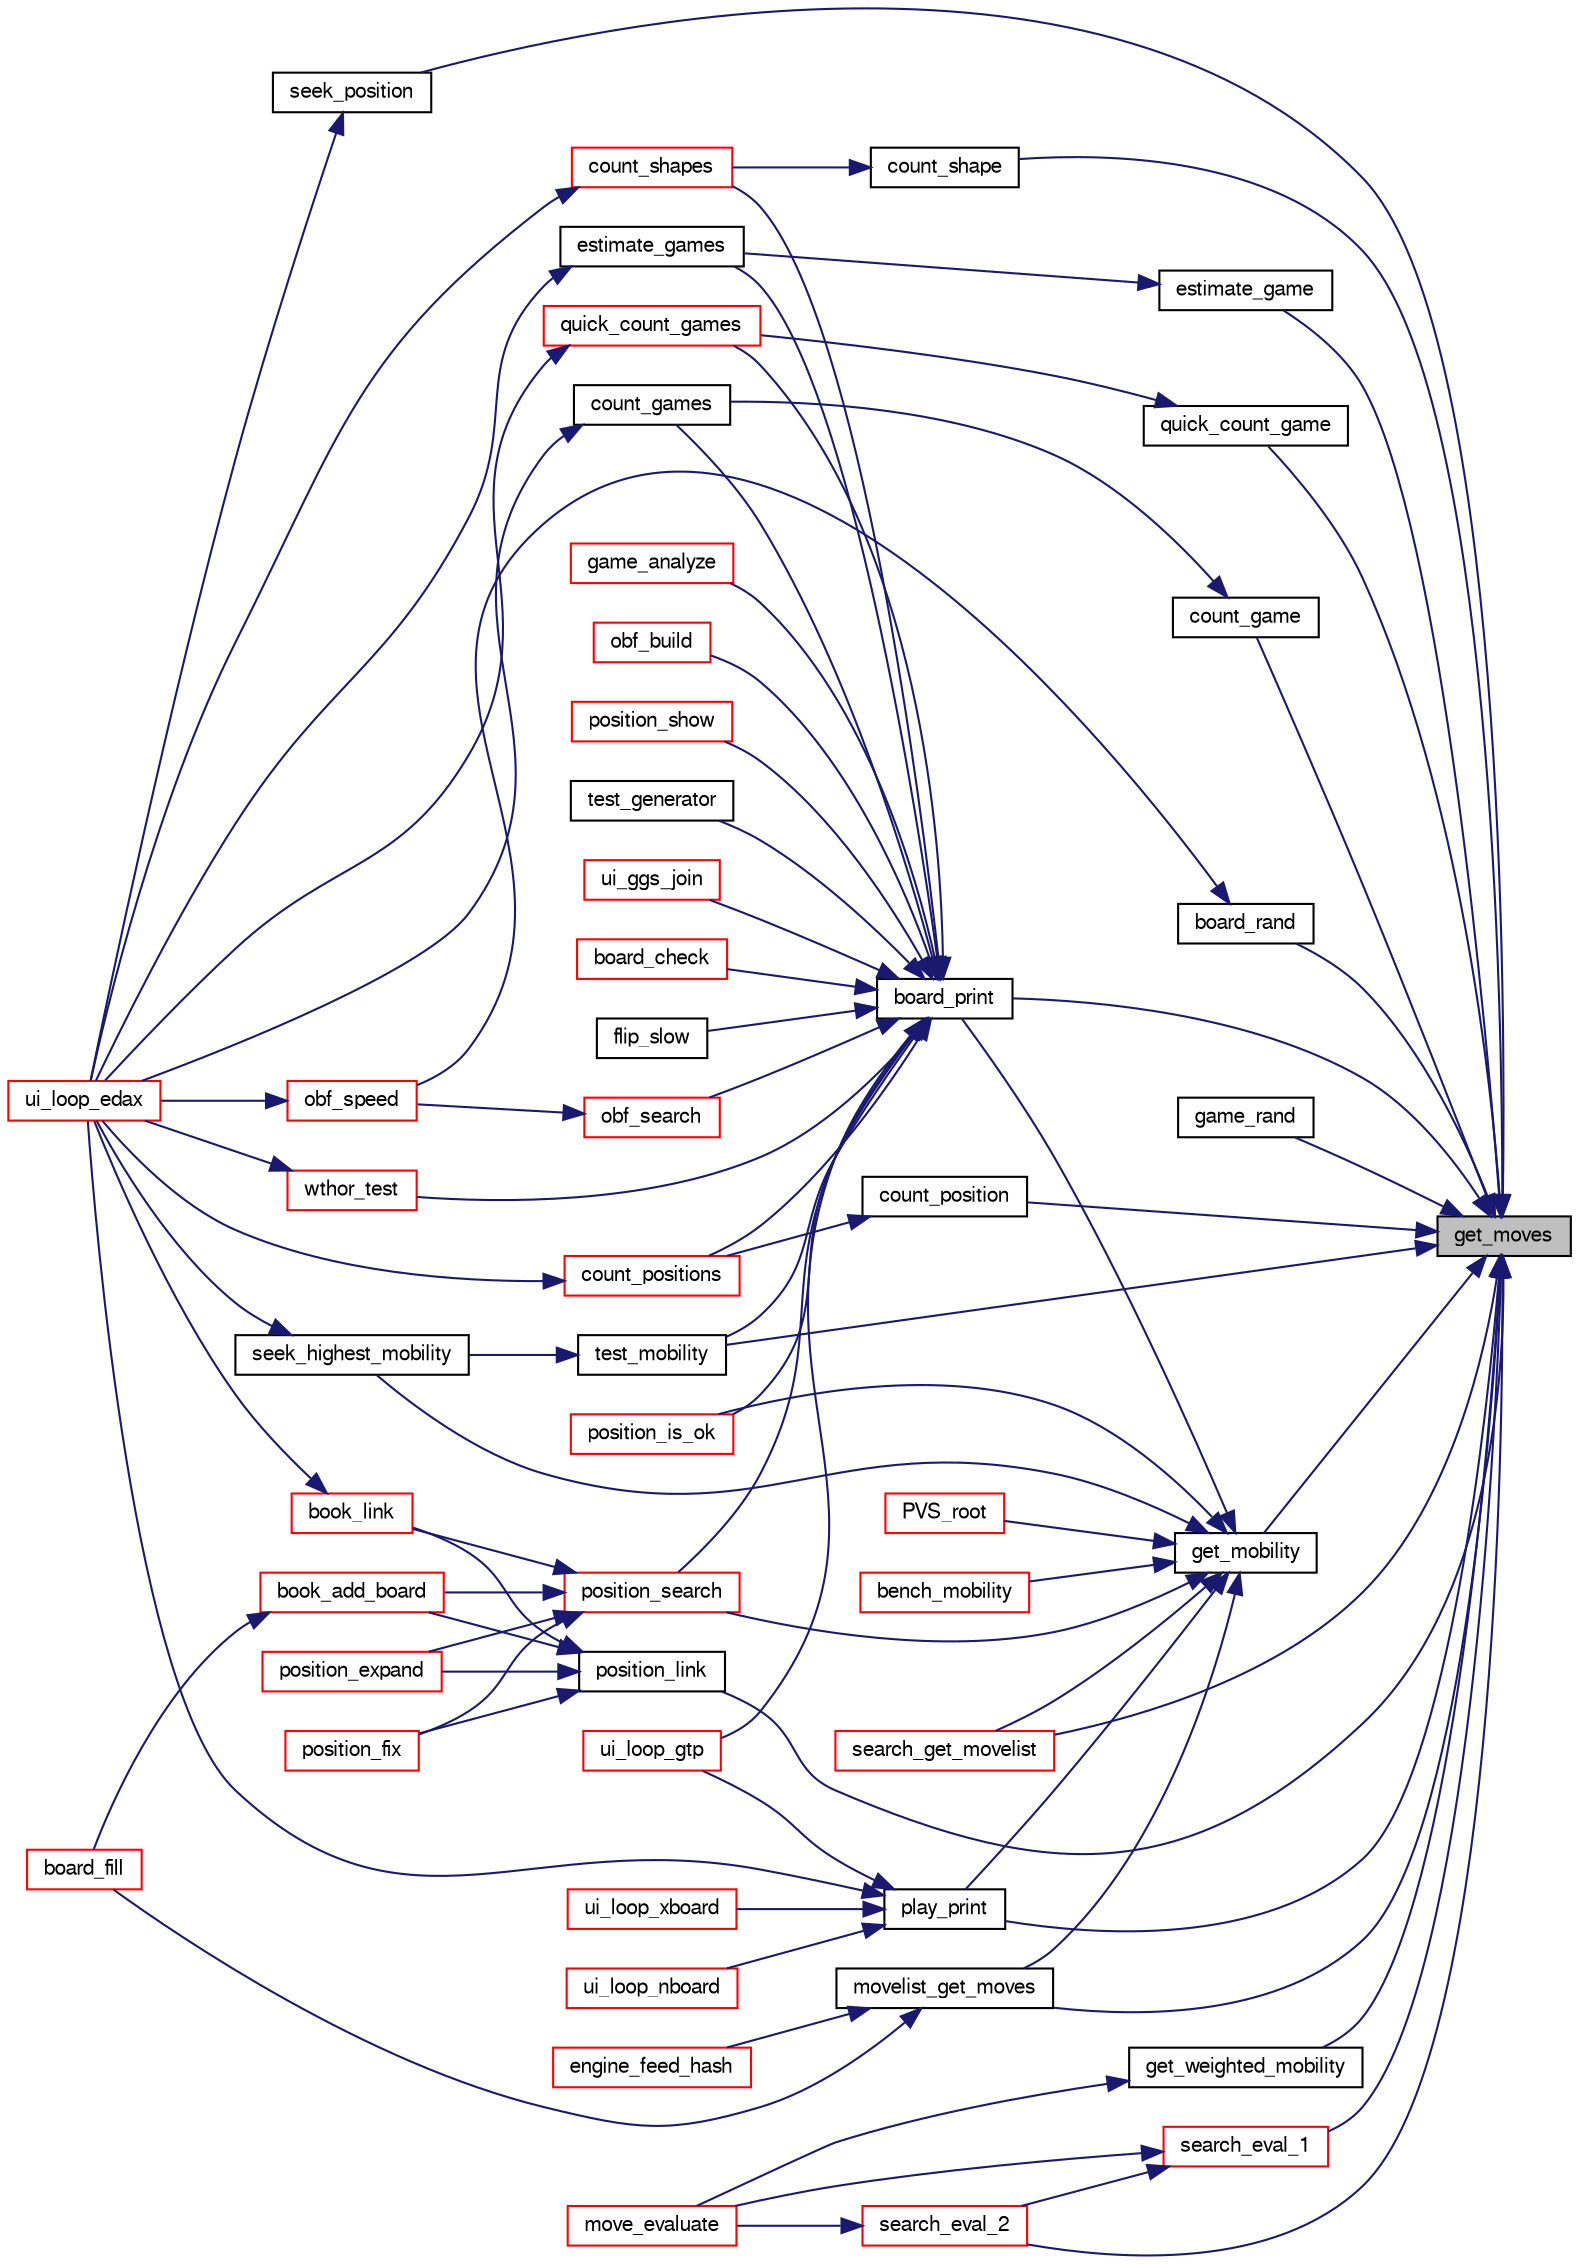 digraph "get_moves"
{
 // LATEX_PDF_SIZE
  bgcolor="transparent";
  edge [fontname="FreeSans",fontsize="10",labelfontname="FreeSans",labelfontsize="10"];
  node [fontname="FreeSans",fontsize="10",shape=record];
  rankdir="RL";
  Node1 [label="get_moves",height=0.2,width=0.4,color="black", fillcolor="grey75", style="filled", fontcolor="black",tooltip="Get legal moves."];
  Node1 -> Node2 [dir="back",color="midnightblue",fontsize="10",style="solid",fontname="FreeSans"];
  Node2 [label="board_print",height=0.2,width=0.4,color="black",URL="$board_8c.html#a27ccb92684d9e7194eeb3bc34311ad55",tooltip="Print out the board."];
  Node2 -> Node3 [dir="back",color="midnightblue",fontsize="10",style="solid",fontname="FreeSans"];
  Node3 [label="board_check",height=0.2,width=0.4,color="red",URL="$board_8c.html#a849436f17b60e89ed91f8e5013ed9d04",tooltip="Check board consistency."];
  Node2 -> Node238 [dir="back",color="midnightblue",fontsize="10",style="solid",fontname="FreeSans"];
  Node238 [label="count_games",height=0.2,width=0.4,color="black",URL="$perft_8c.html#af3b82e904787bb6c730537567f2a2809",tooltip="Move generator performance test."];
  Node238 -> Node7 [dir="back",color="midnightblue",fontsize="10",style="solid",fontname="FreeSans"];
  Node7 [label="ui_loop_edax",height=0.2,width=0.4,color="red",URL="$edax_8c.html#a2354b96c7688bae32bedb6203d672f50",tooltip="Loop event."];
  Node2 -> Node170 [dir="back",color="midnightblue",fontsize="10",style="solid",fontname="FreeSans"];
  Node170 [label="count_positions",height=0.2,width=0.4,color="red",URL="$perft_8c.html#aeac89a000192cd6a852b3ef75b798d72",tooltip="Count positions."];
  Node170 -> Node7 [dir="back",color="midnightblue",fontsize="10",style="solid",fontname="FreeSans"];
  Node2 -> Node173 [dir="back",color="midnightblue",fontsize="10",style="solid",fontname="FreeSans"];
  Node173 [label="count_shapes",height=0.2,width=0.4,color="red",URL="$perft_8c.html#ae1a42ac91b05bd8cbc864f4c1d9c7596",tooltip="Count shapes."];
  Node173 -> Node7 [dir="back",color="midnightblue",fontsize="10",style="solid",fontname="FreeSans"];
  Node2 -> Node239 [dir="back",color="midnightblue",fontsize="10",style="solid",fontname="FreeSans"];
  Node239 [label="estimate_games",height=0.2,width=0.4,color="black",URL="$perft_8c.html#a3f2ab6fce8f34ae5b04583c32d4aeaf8",tooltip="Move estimate games."];
  Node239 -> Node7 [dir="back",color="midnightblue",fontsize="10",style="solid",fontname="FreeSans"];
  Node2 -> Node240 [dir="back",color="midnightblue",fontsize="10",style="solid",fontname="FreeSans"];
  Node240 [label="flip_slow",height=0.2,width=0.4,color="black",URL="$harness_8c.html#a8fd46b98ad88e8c65c57edec130200ea",tooltip=" "];
  Node2 -> Node18 [dir="back",color="midnightblue",fontsize="10",style="solid",fontname="FreeSans"];
  Node18 [label="game_analyze",height=0.2,width=0.4,color="red",URL="$game_8c.html#a17775ff0efa3d8592bed935dedb31a45",tooltip="Analyze an endgame."];
  Node2 -> Node81 [dir="back",color="midnightblue",fontsize="10",style="solid",fontname="FreeSans"];
  Node81 [label="obf_build",height=0.2,width=0.4,color="red",URL="$obftest_8c.html#a6ed0f135c4cf4021e18eb1a965a72bfa",tooltip="Build an OBF structure."];
  Node2 -> Node83 [dir="back",color="midnightblue",fontsize="10",style="solid",fontname="FreeSans"];
  Node83 [label="obf_search",height=0.2,width=0.4,color="red",URL="$obftest_8c.html#ab9783a5ca8dc9d2b69ed9ae61945bbfb",tooltip="Analyze an OBF structure."];
  Node83 -> Node11 [dir="back",color="midnightblue",fontsize="10",style="solid",fontname="FreeSans"];
  Node11 [label="obf_speed",height=0.2,width=0.4,color="red",URL="$obftest_8c.html#a07fd9cdb993c22a9de285e054331e4e4",tooltip="Test edax speed by running for at least 1 minutes on problems deeper and deeper."];
  Node11 -> Node7 [dir="back",color="midnightblue",fontsize="10",style="solid",fontname="FreeSans"];
  Node2 -> Node213 [dir="back",color="midnightblue",fontsize="10",style="solid",fontname="FreeSans"];
  Node213 [label="position_is_ok",height=0.2,width=0.4,color="red",URL="$book_8c.html#a72ebb0fd09a7722748b1a0c46f42312e",tooltip="Check if position is ok or need fixing."];
  Node2 -> Node100 [dir="back",color="midnightblue",fontsize="10",style="solid",fontname="FreeSans"];
  Node100 [label="position_search",height=0.2,width=0.4,color="red",URL="$book_8c.html#ad3b2686173649c214c8349e5e3da0aca",tooltip="Evaluate a position."];
  Node100 -> Node101 [dir="back",color="midnightblue",fontsize="10",style="solid",fontname="FreeSans"];
  Node101 [label="book_add_board",height=0.2,width=0.4,color="red",URL="$book_8c.html#a429dbc3a206062b05e0e9da5f6fd8452",tooltip="Add a position."];
  Node101 -> Node5 [dir="back",color="midnightblue",fontsize="10",style="solid",fontname="FreeSans"];
  Node5 [label="board_fill",height=0.2,width=0.4,color="red",URL="$book_8c.html#abdce4d74200559a64a4a498f952cfe96",tooltip="Fill the opening book."];
  Node100 -> Node113 [dir="back",color="midnightblue",fontsize="10",style="solid",fontname="FreeSans"];
  Node113 [label="book_link",height=0.2,width=0.4,color="red",URL="$book_8c.html#aa6ed7f52fa850a997e7d4290bfbc5675",tooltip="Link a book."];
  Node113 -> Node7 [dir="back",color="midnightblue",fontsize="10",style="solid",fontname="FreeSans"];
  Node100 -> Node114 [dir="back",color="midnightblue",fontsize="10",style="solid",fontname="FreeSans"];
  Node114 [label="position_expand",height=0.2,width=0.4,color="red",URL="$book_8c.html#a3d3386302ce5a1f050ca860bcf8c2ce6",tooltip="Expand a position."];
  Node100 -> Node119 [dir="back",color="midnightblue",fontsize="10",style="solid",fontname="FreeSans"];
  Node119 [label="position_fix",height=0.2,width=0.4,color="red",URL="$book_8c.html#a2ed2c1217479c4fbf492246c22b28199",tooltip="Fix a position."];
  Node2 -> Node224 [dir="back",color="midnightblue",fontsize="10",style="solid",fontname="FreeSans"];
  Node224 [label="position_show",height=0.2,width=0.4,color="red",URL="$book_8c.html#a8de8f64b2388b45281acc8b4d5cd03ce",tooltip="print a position in a readable format."];
  Node2 -> Node197 [dir="back",color="midnightblue",fontsize="10",style="solid",fontname="FreeSans"];
  Node197 [label="quick_count_games",height=0.2,width=0.4,color="red",URL="$perft_8c.html#a2de31ec56cd869ac4082790288cfbf56",tooltip="Count games."];
  Node197 -> Node7 [dir="back",color="midnightblue",fontsize="10",style="solid",fontname="FreeSans"];
  Node2 -> Node241 [dir="back",color="midnightblue",fontsize="10",style="solid",fontname="FreeSans"];
  Node241 [label="test_generator",height=0.2,width=0.4,color="black",URL="$flip__slow_8c.html#a4d535679e8fe2bcb41dd184218efc0c2",tooltip=" "];
  Node2 -> Node242 [dir="back",color="midnightblue",fontsize="10",style="solid",fontname="FreeSans"];
  Node242 [label="test_mobility",height=0.2,width=0.4,color="black",URL="$perft_8c.html#ae7b1869bd17da35bc80e06b77687f8af",tooltip="Estimate move counts from a single game."];
  Node242 -> Node243 [dir="back",color="midnightblue",fontsize="10",style="solid",fontname="FreeSans"];
  Node243 [label="seek_highest_mobility",height=0.2,width=0.4,color="black",URL="$perft_8c.html#a877fa5c05b52d3cc5094c5ae5fda9923",tooltip="Move estimate games."];
  Node243 -> Node7 [dir="back",color="midnightblue",fontsize="10",style="solid",fontname="FreeSans"];
  Node2 -> Node89 [dir="back",color="midnightblue",fontsize="10",style="solid",fontname="FreeSans"];
  Node89 [label="ui_ggs_join",height=0.2,width=0.4,color="red",URL="$ggs_8c.html#afc8b9c7d5dd5c68bdabac6790ff83aff",tooltip="ui_ggs_join"];
  Node2 -> Node38 [dir="back",color="midnightblue",fontsize="10",style="solid",fontname="FreeSans"];
  Node38 [label="ui_loop_gtp",height=0.2,width=0.4,color="red",URL="$gtp_8c.html#aa036470059be60da73acd63418093e1e",tooltip="Loop event."];
  Node2 -> Node21 [dir="back",color="midnightblue",fontsize="10",style="solid",fontname="FreeSans"];
  Node21 [label="wthor_test",height=0.2,width=0.4,color="red",URL="$base_8c.html#acd4aaf9717e79148da6c763b1c022016",tooltip="Test Search with a wthor base."];
  Node21 -> Node7 [dir="back",color="midnightblue",fontsize="10",style="solid",fontname="FreeSans"];
  Node1 -> Node10 [dir="back",color="midnightblue",fontsize="10",style="solid",fontname="FreeSans"];
  Node10 [label="board_rand",height=0.2,width=0.4,color="black",URL="$board_8c.html#add184702e051a8cfce56342c49db34f4",tooltip="Get a random board by playing random moves."];
  Node10 -> Node11 [dir="back",color="midnightblue",fontsize="10",style="solid",fontname="FreeSans"];
  Node1 -> Node244 [dir="back",color="midnightblue",fontsize="10",style="solid",fontname="FreeSans"];
  Node244 [label="count_game",height=0.2,width=0.4,color="black",URL="$perft_8c.html#af5e8b9b385ea97f1c30654db2a347a30",tooltip="Move generator performance test function."];
  Node244 -> Node238 [dir="back",color="midnightblue",fontsize="10",style="solid",fontname="FreeSans"];
  Node1 -> Node169 [dir="back",color="midnightblue",fontsize="10",style="solid",fontname="FreeSans"];
  Node169 [label="count_position",height=0.2,width=0.4,color="black",URL="$perft_8c.html#a2d4fe896c978bd809fa8952616362382",tooltip="Recursively count positions."];
  Node169 -> Node170 [dir="back",color="midnightblue",fontsize="10",style="solid",fontname="FreeSans"];
  Node1 -> Node172 [dir="back",color="midnightblue",fontsize="10",style="solid",fontname="FreeSans"];
  Node172 [label="count_shape",height=0.2,width=0.4,color="black",URL="$perft_8c.html#ac407862f89888ec121363c7dd9a391ee",tooltip="Recursively count shapes."];
  Node172 -> Node173 [dir="back",color="midnightblue",fontsize="10",style="solid",fontname="FreeSans"];
  Node1 -> Node245 [dir="back",color="midnightblue",fontsize="10",style="solid",fontname="FreeSans"];
  Node245 [label="estimate_game",height=0.2,width=0.4,color="black",URL="$perft_8c.html#a47a6187e74d99b2a53f3ef9dd44da4b9",tooltip="Estimate move counts from a single game."];
  Node245 -> Node239 [dir="back",color="midnightblue",fontsize="10",style="solid",fontname="FreeSans"];
  Node1 -> Node27 [dir="back",color="midnightblue",fontsize="10",style="solid",fontname="FreeSans"];
  Node27 [label="game_rand",height=0.2,width=0.4,color="black",URL="$game_8c.html#a5aff890e47051b09a445237ea6cd8224",tooltip="Fill a game with some random moves."];
  Node1 -> Node246 [dir="back",color="midnightblue",fontsize="10",style="solid",fontname="FreeSans"];
  Node246 [label="get_mobility",height=0.2,width=0.4,color="black",URL="$board_8c.html#a7509639c4e49c56fe83b3d978580ed42",tooltip="Count legal moves."];
  Node246 -> Node162 [dir="back",color="midnightblue",fontsize="10",style="solid",fontname="FreeSans"];
  Node162 [label="bench_mobility",height=0.2,width=0.4,color="red",URL="$bench_8c.html#a5c5dae5cf03c0492aa4482ca05b76cd2",tooltip=" "];
  Node246 -> Node2 [dir="back",color="midnightblue",fontsize="10",style="solid",fontname="FreeSans"];
  Node246 -> Node247 [dir="back",color="midnightblue",fontsize="10",style="solid",fontname="FreeSans"];
  Node247 [label="movelist_get_moves",height=0.2,width=0.4,color="black",URL="$move_8c.html#ab65ffb220ecc487ec19c47920d22fea6",tooltip="Get moves from a position."];
  Node247 -> Node5 [dir="back",color="midnightblue",fontsize="10",style="solid",fontname="FreeSans"];
  Node247 -> Node16 [dir="back",color="midnightblue",fontsize="10",style="solid",fontname="FreeSans"];
  Node16 [label="engine_feed_hash",height=0.2,width=0.4,color="red",URL="$cassio_8c.html#ae2cc32f6d429a43d8a5b05db74112cc1",tooltip="feed hash table"];
  Node246 -> Node248 [dir="back",color="midnightblue",fontsize="10",style="solid",fontname="FreeSans"];
  Node248 [label="play_print",height=0.2,width=0.4,color="black",URL="$play_8c.html#a271dcbbc65d1c9645070a03676a0fe29",tooltip="Print the game state."];
  Node248 -> Node7 [dir="back",color="midnightblue",fontsize="10",style="solid",fontname="FreeSans"];
  Node248 -> Node38 [dir="back",color="midnightblue",fontsize="10",style="solid",fontname="FreeSans"];
  Node248 -> Node42 [dir="back",color="midnightblue",fontsize="10",style="solid",fontname="FreeSans"];
  Node42 [label="ui_loop_nboard",height=0.2,width=0.4,color="red",URL="$nboard_8c.html#a13ec69450a157e8cbf526b11d1a27be6",tooltip="Loop event."];
  Node248 -> Node93 [dir="back",color="midnightblue",fontsize="10",style="solid",fontname="FreeSans"];
  Node93 [label="ui_loop_xboard",height=0.2,width=0.4,color="red",URL="$ui_8h.html#af80ec70d3d08eb4c17c84d3997aaba0f",tooltip="Loop event."];
  Node246 -> Node213 [dir="back",color="midnightblue",fontsize="10",style="solid",fontname="FreeSans"];
  Node246 -> Node100 [dir="back",color="midnightblue",fontsize="10",style="solid",fontname="FreeSans"];
  Node246 -> Node75 [dir="back",color="midnightblue",fontsize="10",style="solid",fontname="FreeSans"];
  Node75 [label="PVS_root",height=0.2,width=0.4,color="red",URL="$root_8c.html#a1367650ce57b9632f862da187074edb7",tooltip="Principal Variation Search algorithm at the root of the tree."];
  Node246 -> Node249 [dir="back",color="midnightblue",fontsize="10",style="solid",fontname="FreeSans"];
  Node249 [label="search_get_movelist",height=0.2,width=0.4,color="red",URL="$search_8c.html#a507955218cafd96b85d29981f3ea6f8d",tooltip="Get a list of legal moves."];
  Node246 -> Node243 [dir="back",color="midnightblue",fontsize="10",style="solid",fontname="FreeSans"];
  Node1 -> Node251 [dir="back",color="midnightblue",fontsize="10",style="solid",fontname="FreeSans"];
  Node251 [label="get_weighted_mobility",height=0.2,width=0.4,color="black",URL="$board_8c.html#a90d4175b14d6048aa01ee0daa59be762",tooltip=" "];
  Node251 -> Node142 [dir="back",color="midnightblue",fontsize="10",style="solid",fontname="FreeSans"];
  Node142 [label="move_evaluate",height=0.2,width=0.4,color="red",URL="$move_8c.html#a57eefc66553dd853ba6a21d3d6abb3e0",tooltip="Evaluate a list of move."];
  Node1 -> Node247 [dir="back",color="midnightblue",fontsize="10",style="solid",fontname="FreeSans"];
  Node1 -> Node248 [dir="back",color="midnightblue",fontsize="10",style="solid",fontname="FreeSans"];
  Node1 -> Node191 [dir="back",color="midnightblue",fontsize="10",style="solid",fontname="FreeSans"];
  Node191 [label="position_link",height=0.2,width=0.4,color="black",URL="$book_8c.html#a019aa7c08d4071fc2afc5c4a01777699",tooltip="Link a position."];
  Node191 -> Node101 [dir="back",color="midnightblue",fontsize="10",style="solid",fontname="FreeSans"];
  Node191 -> Node113 [dir="back",color="midnightblue",fontsize="10",style="solid",fontname="FreeSans"];
  Node191 -> Node114 [dir="back",color="midnightblue",fontsize="10",style="solid",fontname="FreeSans"];
  Node191 -> Node119 [dir="back",color="midnightblue",fontsize="10",style="solid",fontname="FreeSans"];
  Node1 -> Node196 [dir="back",color="midnightblue",fontsize="10",style="solid",fontname="FreeSans"];
  Node196 [label="quick_count_game",height=0.2,width=0.4,color="black",URL="$perft_8c.html#a7def9bbbbbd65f8951726a9626e459b5",tooltip="Count games recursively."];
  Node196 -> Node197 [dir="back",color="midnightblue",fontsize="10",style="solid",fontname="FreeSans"];
  Node1 -> Node145 [dir="back",color="midnightblue",fontsize="10",style="solid",fontname="FreeSans"];
  Node145 [label="search_eval_1",height=0.2,width=0.4,color="red",URL="$midgame_8c.html#ae085ffe39e7d27dc023bb239e057366f",tooltip="Evaluate a position at depth 1."];
  Node145 -> Node142 [dir="back",color="midnightblue",fontsize="10",style="solid",fontname="FreeSans"];
  Node145 -> Node146 [dir="back",color="midnightblue",fontsize="10",style="solid",fontname="FreeSans"];
  Node146 [label="search_eval_2",height=0.2,width=0.4,color="red",URL="$midgame_8c.html#a0092a1393b937f326dfa91ff24c7f72a",tooltip="Evaluate a position at depth 2."];
  Node146 -> Node142 [dir="back",color="midnightblue",fontsize="10",style="solid",fontname="FreeSans"];
  Node1 -> Node146 [dir="back",color="midnightblue",fontsize="10",style="solid",fontname="FreeSans"];
  Node1 -> Node249 [dir="back",color="midnightblue",fontsize="10",style="solid",fontname="FreeSans"];
  Node1 -> Node252 [dir="back",color="midnightblue",fontsize="10",style="solid",fontname="FreeSans"];
  Node252 [label="seek_position",height=0.2,width=0.4,color="black",URL="$perft_8c.html#a57b8a15d869c73d526108aff1789864a",tooltip="seek a game that reach to a position"];
  Node252 -> Node7 [dir="back",color="midnightblue",fontsize="10",style="solid",fontname="FreeSans"];
  Node1 -> Node242 [dir="back",color="midnightblue",fontsize="10",style="solid",fontname="FreeSans"];
}
